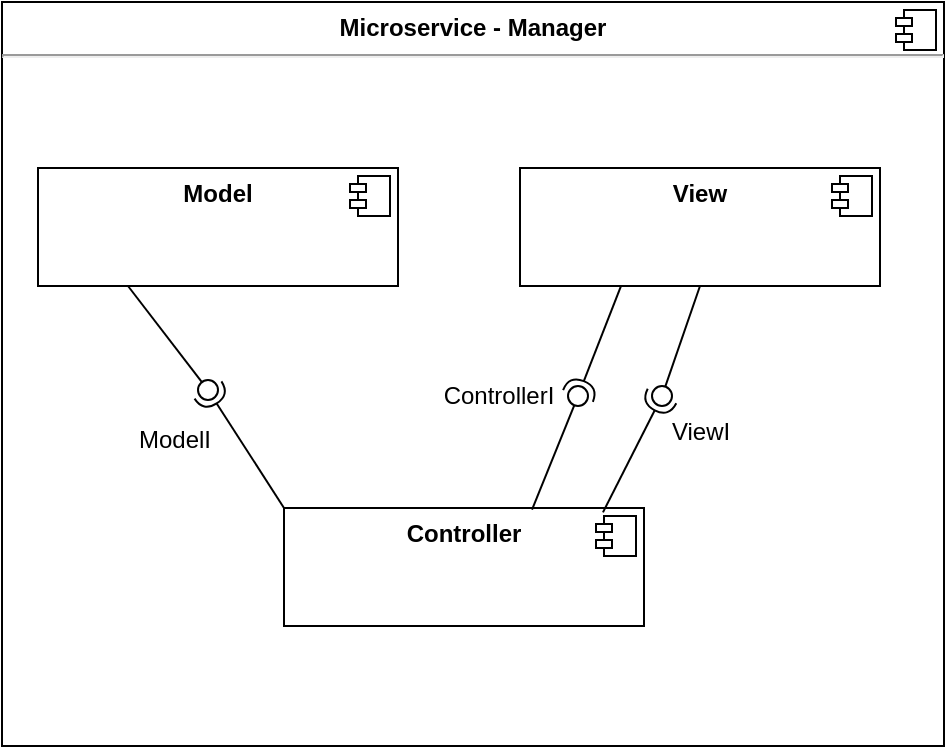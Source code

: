 <mxfile version="22.1.16" type="device">
  <diagram name="Page-1" id="PNPg6ojdxiNNDU1D32Yu">
    <mxGraphModel dx="1036" dy="606" grid="0" gridSize="10" guides="1" tooltips="1" connect="1" arrows="1" fold="1" page="1" pageScale="1" pageWidth="850" pageHeight="1100" math="0" shadow="0">
      <root>
        <mxCell id="0" />
        <mxCell id="1" parent="0" />
        <mxCell id="A-I1hkJcbjFV4s9VxtAY-1" value="&lt;p style=&quot;margin:0px;margin-top:6px;text-align:center;&quot;&gt;&lt;b&gt;Microservice - Manager&lt;/b&gt;&lt;/p&gt;&lt;hr&gt;&lt;p style=&quot;margin:0px;margin-left:8px;&quot;&gt;&lt;br&gt;&lt;/p&gt;" style="align=left;overflow=fill;html=1;dropTarget=0;whiteSpace=wrap;" vertex="1" parent="1">
          <mxGeometry x="178" y="103" width="471" height="372" as="geometry" />
        </mxCell>
        <mxCell id="A-I1hkJcbjFV4s9VxtAY-2" value="" style="shape=component;jettyWidth=8;jettyHeight=4;" vertex="1" parent="A-I1hkJcbjFV4s9VxtAY-1">
          <mxGeometry x="1" width="20" height="20" relative="1" as="geometry">
            <mxPoint x="-24" y="4" as="offset" />
          </mxGeometry>
        </mxCell>
        <mxCell id="A-I1hkJcbjFV4s9VxtAY-3" value="&lt;p style=&quot;margin:0px;margin-top:6px;text-align:center;&quot;&gt;&lt;b&gt;Model&lt;/b&gt;&lt;/p&gt;" style="align=left;overflow=fill;html=1;dropTarget=0;whiteSpace=wrap;" vertex="1" parent="1">
          <mxGeometry x="196" y="186" width="180" height="59" as="geometry" />
        </mxCell>
        <mxCell id="A-I1hkJcbjFV4s9VxtAY-4" value="" style="shape=component;jettyWidth=8;jettyHeight=4;" vertex="1" parent="A-I1hkJcbjFV4s9VxtAY-3">
          <mxGeometry x="1" width="20" height="20" relative="1" as="geometry">
            <mxPoint x="-24" y="4" as="offset" />
          </mxGeometry>
        </mxCell>
        <mxCell id="A-I1hkJcbjFV4s9VxtAY-5" value="&lt;p style=&quot;margin:0px;margin-top:6px;text-align:center;&quot;&gt;&lt;b&gt;View&lt;/b&gt;&lt;/p&gt;" style="align=left;overflow=fill;html=1;dropTarget=0;whiteSpace=wrap;" vertex="1" parent="1">
          <mxGeometry x="437" y="186" width="180" height="59" as="geometry" />
        </mxCell>
        <mxCell id="A-I1hkJcbjFV4s9VxtAY-6" value="" style="shape=component;jettyWidth=8;jettyHeight=4;" vertex="1" parent="A-I1hkJcbjFV4s9VxtAY-5">
          <mxGeometry x="1" width="20" height="20" relative="1" as="geometry">
            <mxPoint x="-24" y="4" as="offset" />
          </mxGeometry>
        </mxCell>
        <mxCell id="A-I1hkJcbjFV4s9VxtAY-7" value="&lt;p style=&quot;margin:0px;margin-top:6px;text-align:center;&quot;&gt;&lt;b&gt;Controller&lt;/b&gt;&lt;/p&gt;" style="align=left;overflow=fill;html=1;dropTarget=0;whiteSpace=wrap;" vertex="1" parent="1">
          <mxGeometry x="319" y="356" width="180" height="59" as="geometry" />
        </mxCell>
        <mxCell id="A-I1hkJcbjFV4s9VxtAY-8" value="" style="shape=component;jettyWidth=8;jettyHeight=4;" vertex="1" parent="A-I1hkJcbjFV4s9VxtAY-7">
          <mxGeometry x="1" width="20" height="20" relative="1" as="geometry">
            <mxPoint x="-24" y="4" as="offset" />
          </mxGeometry>
        </mxCell>
        <mxCell id="A-I1hkJcbjFV4s9VxtAY-9" value="" style="rounded=0;orthogonalLoop=1;jettySize=auto;html=1;endArrow=halfCircle;endFill=0;endSize=6;strokeWidth=1;sketch=0;exitX=0;exitY=0;exitDx=0;exitDy=0;" edge="1" target="A-I1hkJcbjFV4s9VxtAY-11" parent="1" source="A-I1hkJcbjFV4s9VxtAY-7">
          <mxGeometry relative="1" as="geometry">
            <mxPoint x="474" y="325" as="sourcePoint" />
          </mxGeometry>
        </mxCell>
        <mxCell id="A-I1hkJcbjFV4s9VxtAY-10" value="" style="rounded=0;orthogonalLoop=1;jettySize=auto;html=1;endArrow=oval;endFill=0;sketch=0;sourcePerimeterSpacing=0;targetPerimeterSpacing=0;endSize=10;exitX=0.25;exitY=1;exitDx=0;exitDy=0;" edge="1" target="A-I1hkJcbjFV4s9VxtAY-11" parent="1" source="A-I1hkJcbjFV4s9VxtAY-3">
          <mxGeometry relative="1" as="geometry">
            <mxPoint x="434" y="325" as="sourcePoint" />
          </mxGeometry>
        </mxCell>
        <mxCell id="A-I1hkJcbjFV4s9VxtAY-11" value="" style="ellipse;whiteSpace=wrap;html=1;align=center;aspect=fixed;fillColor=none;strokeColor=none;resizable=0;perimeter=centerPerimeter;rotatable=0;allowArrows=0;points=[];outlineConnect=1;" vertex="1" parent="1">
          <mxGeometry x="276" y="292" width="10" height="10" as="geometry" />
        </mxCell>
        <mxCell id="A-I1hkJcbjFV4s9VxtAY-12" value="ModelI" style="text;html=1;align=center;verticalAlign=middle;resizable=0;points=[];autosize=1;strokeColor=none;fillColor=none;" vertex="1" parent="1">
          <mxGeometry x="237" y="309" width="54" height="26" as="geometry" />
        </mxCell>
        <mxCell id="A-I1hkJcbjFV4s9VxtAY-13" value="" style="rounded=0;orthogonalLoop=1;jettySize=auto;html=1;endArrow=halfCircle;endFill=0;endSize=6;strokeWidth=1;sketch=0;exitX=0.886;exitY=0.037;exitDx=0;exitDy=0;exitPerimeter=0;" edge="1" target="A-I1hkJcbjFV4s9VxtAY-15" parent="1" source="A-I1hkJcbjFV4s9VxtAY-7">
          <mxGeometry relative="1" as="geometry">
            <mxPoint x="372" y="335" as="sourcePoint" />
          </mxGeometry>
        </mxCell>
        <mxCell id="A-I1hkJcbjFV4s9VxtAY-14" value="" style="rounded=0;orthogonalLoop=1;jettySize=auto;html=1;endArrow=oval;endFill=0;sketch=0;sourcePerimeterSpacing=0;targetPerimeterSpacing=0;endSize=10;exitX=0.5;exitY=1;exitDx=0;exitDy=0;" edge="1" target="A-I1hkJcbjFV4s9VxtAY-15" parent="1" source="A-I1hkJcbjFV4s9VxtAY-5">
          <mxGeometry relative="1" as="geometry">
            <mxPoint x="332" y="335" as="sourcePoint" />
          </mxGeometry>
        </mxCell>
        <mxCell id="A-I1hkJcbjFV4s9VxtAY-15" value="" style="ellipse;whiteSpace=wrap;html=1;align=center;aspect=fixed;fillColor=none;strokeColor=none;resizable=0;perimeter=centerPerimeter;rotatable=0;allowArrows=0;points=[];outlineConnect=1;" vertex="1" parent="1">
          <mxGeometry x="503" y="295" width="10" height="10" as="geometry" />
        </mxCell>
        <mxCell id="A-I1hkJcbjFV4s9VxtAY-16" value="ViewI" style="text;html=1;align=center;verticalAlign=middle;resizable=0;points=[];autosize=1;strokeColor=none;fillColor=none;" vertex="1" parent="1">
          <mxGeometry x="503.5" y="305" width="47" height="26" as="geometry" />
        </mxCell>
        <mxCell id="A-I1hkJcbjFV4s9VxtAY-17" value="" style="rounded=0;orthogonalLoop=1;jettySize=auto;html=1;endArrow=halfCircle;endFill=0;endSize=6;strokeWidth=1;sketch=0;exitX=0.281;exitY=0.996;exitDx=0;exitDy=0;exitPerimeter=0;" edge="1" target="A-I1hkJcbjFV4s9VxtAY-19" parent="1" source="A-I1hkJcbjFV4s9VxtAY-5">
          <mxGeometry relative="1" as="geometry">
            <mxPoint x="435" y="307" as="sourcePoint" />
          </mxGeometry>
        </mxCell>
        <mxCell id="A-I1hkJcbjFV4s9VxtAY-18" value="" style="rounded=0;orthogonalLoop=1;jettySize=auto;html=1;endArrow=oval;endFill=0;sketch=0;sourcePerimeterSpacing=0;targetPerimeterSpacing=0;endSize=10;exitX=0.689;exitY=0.013;exitDx=0;exitDy=0;exitPerimeter=0;" edge="1" target="A-I1hkJcbjFV4s9VxtAY-19" parent="1" source="A-I1hkJcbjFV4s9VxtAY-7">
          <mxGeometry relative="1" as="geometry">
            <mxPoint x="395" y="307" as="sourcePoint" />
          </mxGeometry>
        </mxCell>
        <mxCell id="A-I1hkJcbjFV4s9VxtAY-19" value="" style="ellipse;whiteSpace=wrap;html=1;align=center;aspect=fixed;fillColor=none;strokeColor=none;resizable=0;perimeter=centerPerimeter;rotatable=0;allowArrows=0;points=[];outlineConnect=1;" vertex="1" parent="1">
          <mxGeometry x="461" y="295" width="10" height="10" as="geometry" />
        </mxCell>
        <mxCell id="A-I1hkJcbjFV4s9VxtAY-20" value="ControllerI" style="text;html=1;align=center;verticalAlign=middle;resizable=0;points=[];autosize=1;strokeColor=none;fillColor=none;" vertex="1" parent="1">
          <mxGeometry x="389" y="287" width="73" height="26" as="geometry" />
        </mxCell>
      </root>
    </mxGraphModel>
  </diagram>
</mxfile>

